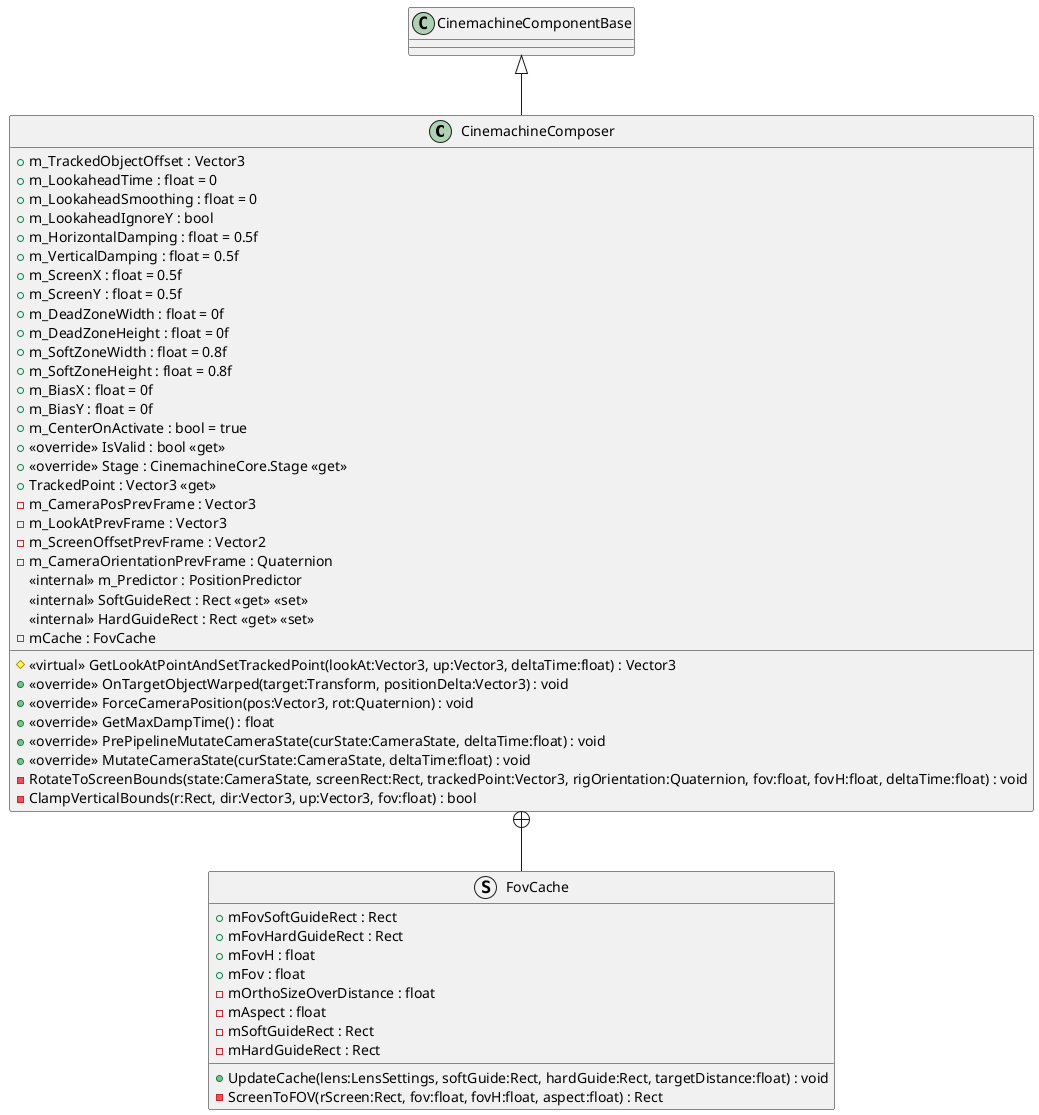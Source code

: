 @startuml
class CinemachineComposer {
    + m_TrackedObjectOffset : Vector3
    + m_LookaheadTime : float = 0
    + m_LookaheadSmoothing : float = 0
    + m_LookaheadIgnoreY : bool
    + m_HorizontalDamping : float = 0.5f
    + m_VerticalDamping : float = 0.5f
    + m_ScreenX : float = 0.5f
    + m_ScreenY : float = 0.5f
    + m_DeadZoneWidth : float = 0f
    + m_DeadZoneHeight : float = 0f
    + m_SoftZoneWidth : float = 0.8f
    + m_SoftZoneHeight : float = 0.8f
    + m_BiasX : float = 0f
    + m_BiasY : float = 0f
    + m_CenterOnActivate : bool = true
    + <<override>> IsValid : bool <<get>>
    + <<override>> Stage : CinemachineCore.Stage <<get>>
    + TrackedPoint : Vector3 <<get>>
    # <<virtual>> GetLookAtPointAndSetTrackedPoint(lookAt:Vector3, up:Vector3, deltaTime:float) : Vector3
    - m_CameraPosPrevFrame : Vector3
    - m_LookAtPrevFrame : Vector3
    - m_ScreenOffsetPrevFrame : Vector2
    - m_CameraOrientationPrevFrame : Quaternion
    <<internal>> m_Predictor : PositionPredictor
    + <<override>> OnTargetObjectWarped(target:Transform, positionDelta:Vector3) : void
    + <<override>> ForceCameraPosition(pos:Vector3, rot:Quaternion) : void
    + <<override>> GetMaxDampTime() : float
    + <<override>> PrePipelineMutateCameraState(curState:CameraState, deltaTime:float) : void
    + <<override>> MutateCameraState(curState:CameraState, deltaTime:float) : void
    <<internal>> SoftGuideRect : Rect <<get>> <<set>>
    <<internal>> HardGuideRect : Rect <<get>> <<set>>
    - mCache : FovCache
    - RotateToScreenBounds(state:CameraState, screenRect:Rect, trackedPoint:Vector3, rigOrientation:Quaternion, fov:float, fovH:float, deltaTime:float) : void
    - ClampVerticalBounds(r:Rect, dir:Vector3, up:Vector3, fov:float) : bool
}
struct FovCache {
    + mFovSoftGuideRect : Rect
    + mFovHardGuideRect : Rect
    + mFovH : float
    + mFov : float
    - mOrthoSizeOverDistance : float
    - mAspect : float
    - mSoftGuideRect : Rect
    - mHardGuideRect : Rect
    + UpdateCache(lens:LensSettings, softGuide:Rect, hardGuide:Rect, targetDistance:float) : void
    - ScreenToFOV(rScreen:Rect, fov:float, fovH:float, aspect:float) : Rect
}
CinemachineComponentBase <|-- CinemachineComposer
CinemachineComposer +-- FovCache
@enduml

